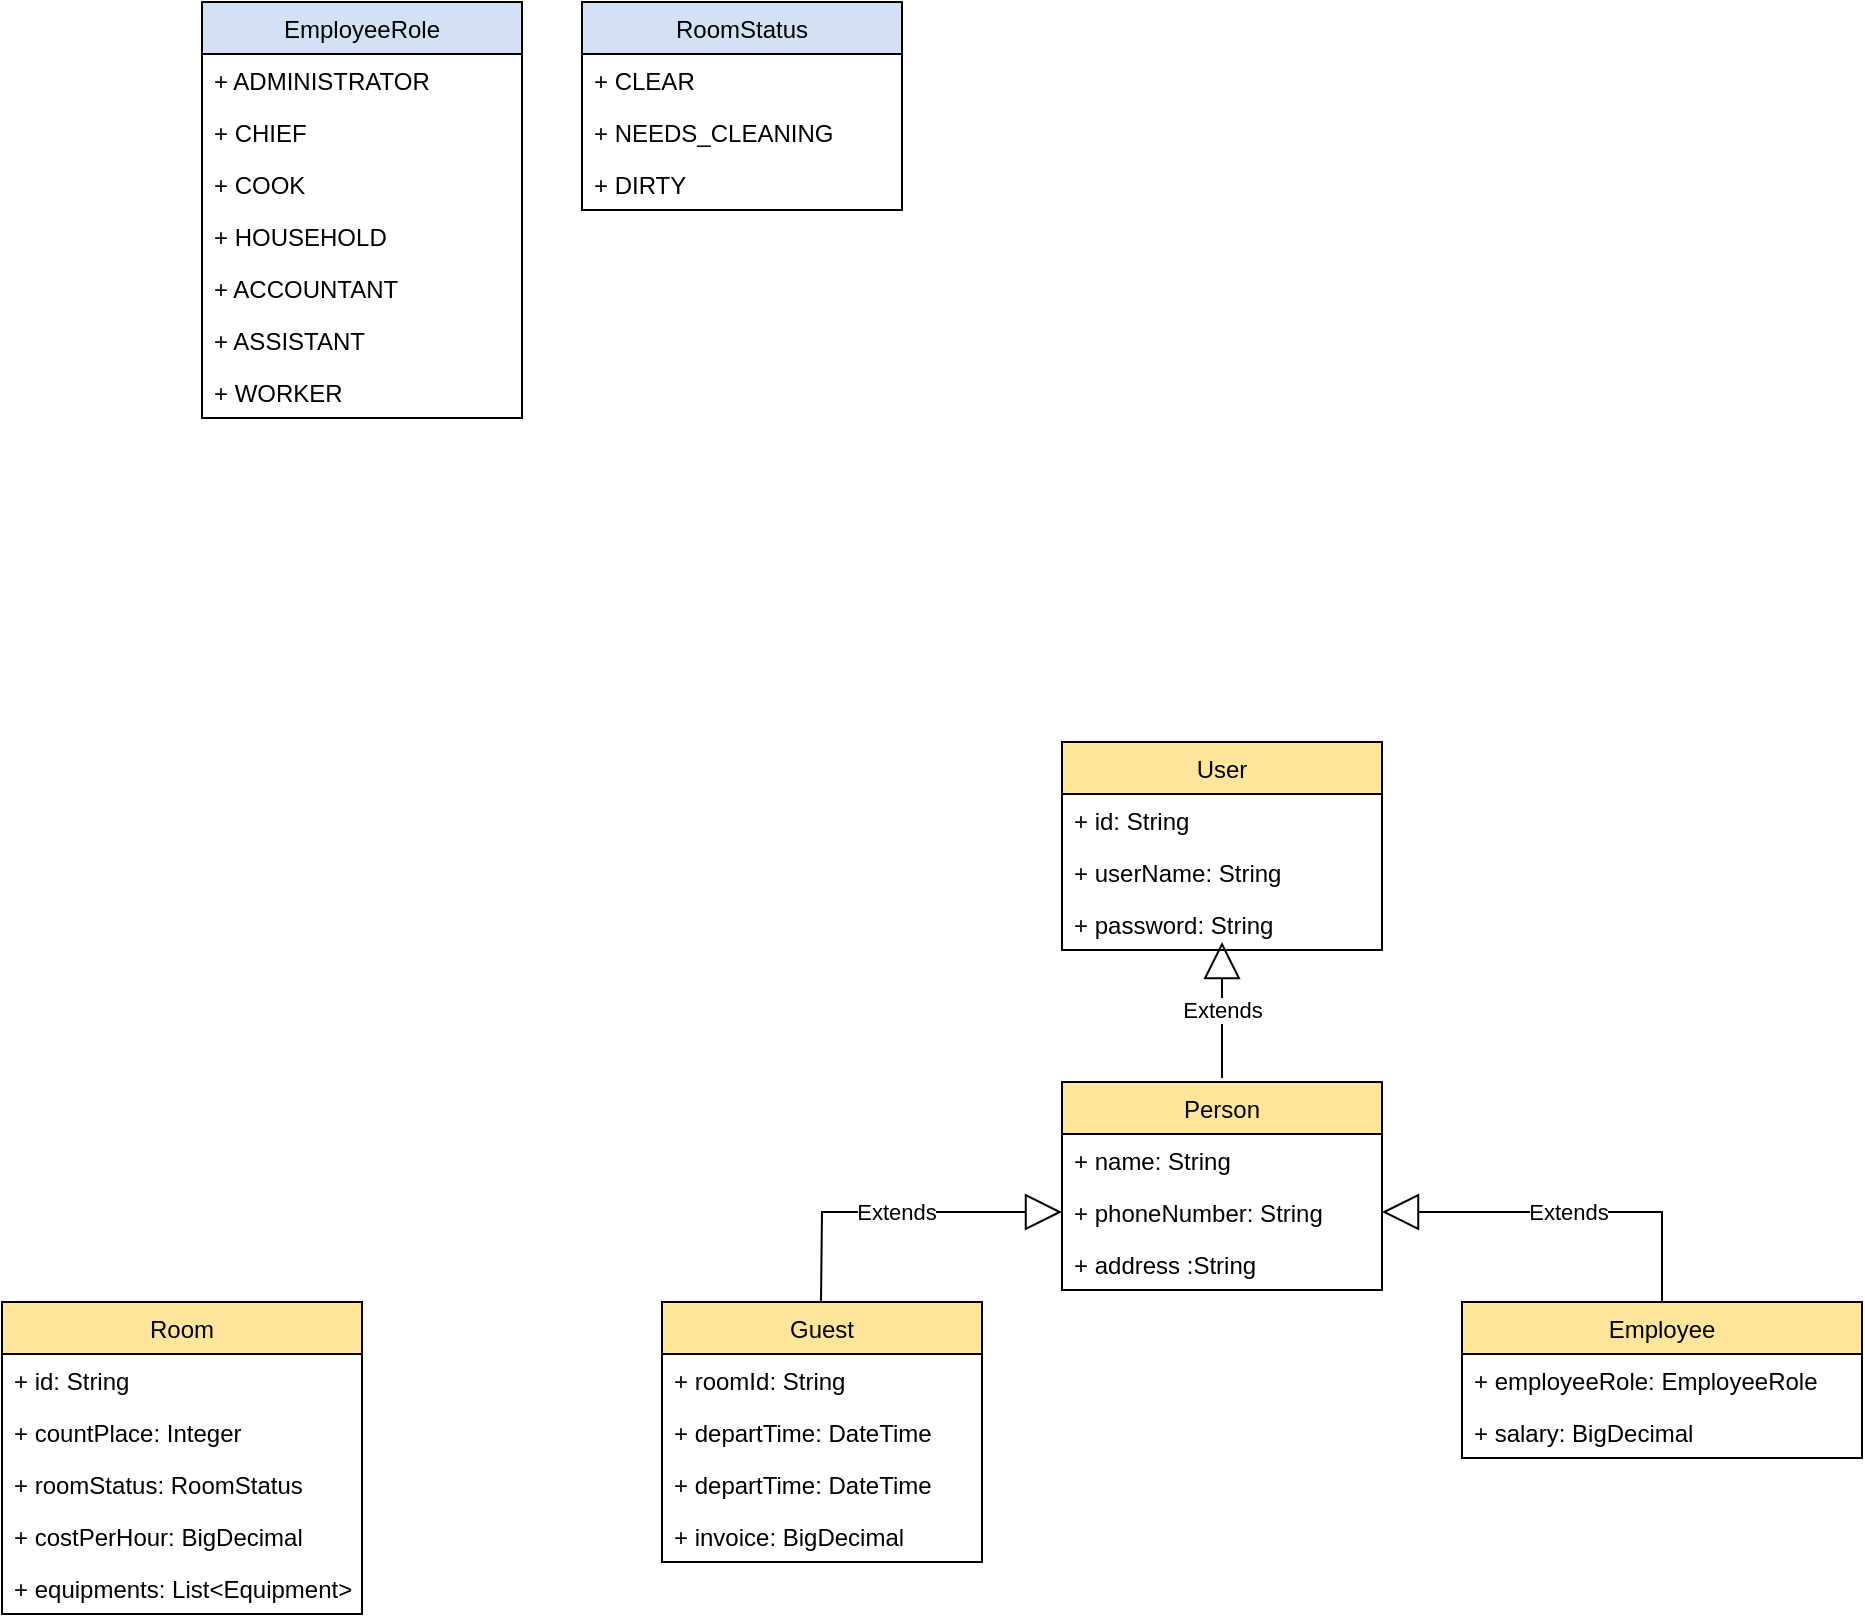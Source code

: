 <mxfile version="16.1.2" type="github">
  <diagram id="Oru-AH-HDfScedPfD37b" name="Page-1">
    <mxGraphModel dx="2512" dy="1805" grid="1" gridSize="10" guides="1" tooltips="1" connect="1" arrows="1" fold="1" page="1" pageScale="1" pageWidth="850" pageHeight="1100" math="0" shadow="0">
      <root>
        <mxCell id="0" />
        <mxCell id="1" parent="0" />
        <mxCell id="5zEqLS0mtyX-cwet8jMA-2" value="User" style="swimlane;fontStyle=0;childLayout=stackLayout;horizontal=1;startSize=26;fillColor=#FFE599;horizontalStack=0;resizeParent=1;resizeParentMax=0;resizeLast=0;collapsible=1;marginBottom=0;" vertex="1" parent="1">
          <mxGeometry x="440" y="120" width="160" height="104" as="geometry" />
        </mxCell>
        <mxCell id="5zEqLS0mtyX-cwet8jMA-3" value="+ id: String" style="text;strokeColor=none;fillColor=none;align=left;verticalAlign=top;spacingLeft=4;spacingRight=4;overflow=hidden;rotatable=0;points=[[0,0.5],[1,0.5]];portConstraint=eastwest;" vertex="1" parent="5zEqLS0mtyX-cwet8jMA-2">
          <mxGeometry y="26" width="160" height="26" as="geometry" />
        </mxCell>
        <mxCell id="5zEqLS0mtyX-cwet8jMA-22" value="+ userName: String" style="text;strokeColor=none;fillColor=none;align=left;verticalAlign=top;spacingLeft=4;spacingRight=4;overflow=hidden;rotatable=0;points=[[0,0.5],[1,0.5]];portConstraint=eastwest;" vertex="1" parent="5zEqLS0mtyX-cwet8jMA-2">
          <mxGeometry y="52" width="160" height="26" as="geometry" />
        </mxCell>
        <mxCell id="5zEqLS0mtyX-cwet8jMA-4" value="+ password: String" style="text;strokeColor=none;fillColor=none;align=left;verticalAlign=top;spacingLeft=4;spacingRight=4;overflow=hidden;rotatable=0;points=[[0,0.5],[1,0.5]];portConstraint=eastwest;" vertex="1" parent="5zEqLS0mtyX-cwet8jMA-2">
          <mxGeometry y="78" width="160" height="26" as="geometry" />
        </mxCell>
        <mxCell id="5zEqLS0mtyX-cwet8jMA-6" value="Person" style="swimlane;fontStyle=0;childLayout=stackLayout;horizontal=1;startSize=26;fillColor=#FFE599;horizontalStack=0;resizeParent=1;resizeParentMax=0;resizeLast=0;collapsible=1;marginBottom=0;" vertex="1" parent="1">
          <mxGeometry x="440" y="290" width="160" height="104" as="geometry" />
        </mxCell>
        <mxCell id="5zEqLS0mtyX-cwet8jMA-7" value="+ name: String" style="text;strokeColor=none;fillColor=none;align=left;verticalAlign=top;spacingLeft=4;spacingRight=4;overflow=hidden;rotatable=0;points=[[0,0.5],[1,0.5]];portConstraint=eastwest;" vertex="1" parent="5zEqLS0mtyX-cwet8jMA-6">
          <mxGeometry y="26" width="160" height="26" as="geometry" />
        </mxCell>
        <mxCell id="5zEqLS0mtyX-cwet8jMA-8" value="+ phoneNumber: String&#xa;" style="text;strokeColor=none;fillColor=none;align=left;verticalAlign=top;spacingLeft=4;spacingRight=4;overflow=hidden;rotatable=0;points=[[0,0.5],[1,0.5]];portConstraint=eastwest;" vertex="1" parent="5zEqLS0mtyX-cwet8jMA-6">
          <mxGeometry y="52" width="160" height="26" as="geometry" />
        </mxCell>
        <mxCell id="5zEqLS0mtyX-cwet8jMA-9" value="+ address :String" style="text;strokeColor=none;fillColor=none;align=left;verticalAlign=top;spacingLeft=4;spacingRight=4;overflow=hidden;rotatable=0;points=[[0,0.5],[1,0.5]];portConstraint=eastwest;" vertex="1" parent="5zEqLS0mtyX-cwet8jMA-6">
          <mxGeometry y="78" width="160" height="26" as="geometry" />
        </mxCell>
        <mxCell id="5zEqLS0mtyX-cwet8jMA-10" value="Extends" style="endArrow=block;endSize=16;endFill=0;html=1;rounded=0;" edge="1" parent="1">
          <mxGeometry width="160" relative="1" as="geometry">
            <mxPoint x="520" y="288" as="sourcePoint" />
            <mxPoint x="520" y="220" as="targetPoint" />
          </mxGeometry>
        </mxCell>
        <mxCell id="5zEqLS0mtyX-cwet8jMA-11" value="Guest" style="swimlane;fontStyle=0;childLayout=stackLayout;horizontal=1;startSize=26;fillColor=#FFE599;horizontalStack=0;resizeParent=1;resizeParentMax=0;resizeLast=0;collapsible=1;marginBottom=0;" vertex="1" parent="1">
          <mxGeometry x="240" y="400" width="160" height="130" as="geometry" />
        </mxCell>
        <mxCell id="5zEqLS0mtyX-cwet8jMA-12" value="+ roomId: String" style="text;strokeColor=none;fillColor=none;align=left;verticalAlign=top;spacingLeft=4;spacingRight=4;overflow=hidden;rotatable=0;points=[[0,0.5],[1,0.5]];portConstraint=eastwest;" vertex="1" parent="5zEqLS0mtyX-cwet8jMA-11">
          <mxGeometry y="26" width="160" height="26" as="geometry" />
        </mxCell>
        <mxCell id="5zEqLS0mtyX-cwet8jMA-15" value="+ departTime: DateTime" style="text;strokeColor=none;fillColor=none;align=left;verticalAlign=top;spacingLeft=4;spacingRight=4;overflow=hidden;rotatable=0;points=[[0,0.5],[1,0.5]];portConstraint=eastwest;" vertex="1" parent="5zEqLS0mtyX-cwet8jMA-11">
          <mxGeometry y="52" width="160" height="26" as="geometry" />
        </mxCell>
        <mxCell id="5zEqLS0mtyX-cwet8jMA-14" value="+ departTime: DateTime" style="text;strokeColor=none;fillColor=none;align=left;verticalAlign=top;spacingLeft=4;spacingRight=4;overflow=hidden;rotatable=0;points=[[0,0.5],[1,0.5]];portConstraint=eastwest;" vertex="1" parent="5zEqLS0mtyX-cwet8jMA-11">
          <mxGeometry y="78" width="160" height="26" as="geometry" />
        </mxCell>
        <mxCell id="5zEqLS0mtyX-cwet8jMA-13" value="+ invoice: BigDecimal" style="text;strokeColor=none;fillColor=none;align=left;verticalAlign=top;spacingLeft=4;spacingRight=4;overflow=hidden;rotatable=0;points=[[0,0.5],[1,0.5]];portConstraint=eastwest;" vertex="1" parent="5zEqLS0mtyX-cwet8jMA-11">
          <mxGeometry y="104" width="160" height="26" as="geometry" />
        </mxCell>
        <mxCell id="5zEqLS0mtyX-cwet8jMA-16" value="Extends" style="endArrow=block;endSize=16;endFill=0;html=1;rounded=0;entryX=0;entryY=0.5;entryDx=0;entryDy=0;fillColor=#FFE599;" edge="1" parent="1" target="5zEqLS0mtyX-cwet8jMA-8">
          <mxGeometry width="160" relative="1" as="geometry">
            <mxPoint x="319.5" y="400" as="sourcePoint" />
            <mxPoint x="319.5" y="300" as="targetPoint" />
            <Array as="points">
              <mxPoint x="320" y="355" />
            </Array>
          </mxGeometry>
        </mxCell>
        <mxCell id="5zEqLS0mtyX-cwet8jMA-17" value="Employee" style="swimlane;fontStyle=0;childLayout=stackLayout;horizontal=1;startSize=26;fillColor=#FFE599;horizontalStack=0;resizeParent=1;resizeParentMax=0;resizeLast=0;collapsible=1;marginBottom=0;" vertex="1" parent="1">
          <mxGeometry x="640" y="400" width="200" height="78" as="geometry" />
        </mxCell>
        <mxCell id="5zEqLS0mtyX-cwet8jMA-18" value="+ employeeRole: EmployeeRole" style="text;strokeColor=none;fillColor=none;align=left;verticalAlign=top;spacingLeft=4;spacingRight=4;overflow=hidden;rotatable=0;points=[[0,0.5],[1,0.5]];portConstraint=eastwest;" vertex="1" parent="5zEqLS0mtyX-cwet8jMA-17">
          <mxGeometry y="26" width="200" height="26" as="geometry" />
        </mxCell>
        <mxCell id="5zEqLS0mtyX-cwet8jMA-19" value="+ salary: BigDecimal" style="text;strokeColor=none;fillColor=none;align=left;verticalAlign=top;spacingLeft=4;spacingRight=4;overflow=hidden;rotatable=0;points=[[0,0.5],[1,0.5]];portConstraint=eastwest;" vertex="1" parent="5zEqLS0mtyX-cwet8jMA-17">
          <mxGeometry y="52" width="200" height="26" as="geometry" />
        </mxCell>
        <mxCell id="5zEqLS0mtyX-cwet8jMA-23" value="Extends" style="endArrow=block;endSize=16;endFill=0;html=1;rounded=0;entryX=1;entryY=0.5;entryDx=0;entryDy=0;fillColor=#FFE599;exitX=0.5;exitY=0;exitDx=0;exitDy=0;" edge="1" parent="1" source="5zEqLS0mtyX-cwet8jMA-17" target="5zEqLS0mtyX-cwet8jMA-8">
          <mxGeometry width="160" relative="1" as="geometry">
            <mxPoint x="670" y="385" as="sourcePoint" />
            <mxPoint x="790.5" y="340" as="targetPoint" />
            <Array as="points">
              <mxPoint x="740" y="355" />
            </Array>
          </mxGeometry>
        </mxCell>
        <mxCell id="5zEqLS0mtyX-cwet8jMA-24" value="EmployeeRole" style="swimlane;fontStyle=0;childLayout=stackLayout;horizontal=1;startSize=26;fillColor=#D4E1F5;horizontalStack=0;resizeParent=1;resizeParentMax=0;resizeLast=0;collapsible=1;marginBottom=0;" vertex="1" parent="1">
          <mxGeometry x="10" y="-250" width="160" height="208" as="geometry" />
        </mxCell>
        <mxCell id="5zEqLS0mtyX-cwet8jMA-25" value="+ ADMINISTRATOR" style="text;strokeColor=none;fillColor=none;align=left;verticalAlign=top;spacingLeft=4;spacingRight=4;overflow=hidden;rotatable=0;points=[[0,0.5],[1,0.5]];portConstraint=eastwest;" vertex="1" parent="5zEqLS0mtyX-cwet8jMA-24">
          <mxGeometry y="26" width="160" height="26" as="geometry" />
        </mxCell>
        <mxCell id="5zEqLS0mtyX-cwet8jMA-26" value="+ CHIEF" style="text;strokeColor=none;fillColor=none;align=left;verticalAlign=top;spacingLeft=4;spacingRight=4;overflow=hidden;rotatable=0;points=[[0,0.5],[1,0.5]];portConstraint=eastwest;" vertex="1" parent="5zEqLS0mtyX-cwet8jMA-24">
          <mxGeometry y="52" width="160" height="26" as="geometry" />
        </mxCell>
        <mxCell id="5zEqLS0mtyX-cwet8jMA-27" value="+ COOK" style="text;strokeColor=none;fillColor=none;align=left;verticalAlign=top;spacingLeft=4;spacingRight=4;overflow=hidden;rotatable=0;points=[[0,0.5],[1,0.5]];portConstraint=eastwest;" vertex="1" parent="5zEqLS0mtyX-cwet8jMA-24">
          <mxGeometry y="78" width="160" height="26" as="geometry" />
        </mxCell>
        <mxCell id="5zEqLS0mtyX-cwet8jMA-29" value="+ HOUSEHOLD" style="text;strokeColor=none;fillColor=none;align=left;verticalAlign=top;spacingLeft=4;spacingRight=4;overflow=hidden;rotatable=0;points=[[0,0.5],[1,0.5]];portConstraint=eastwest;" vertex="1" parent="5zEqLS0mtyX-cwet8jMA-24">
          <mxGeometry y="104" width="160" height="26" as="geometry" />
        </mxCell>
        <mxCell id="5zEqLS0mtyX-cwet8jMA-28" value="+ ACCOUNTANT" style="text;strokeColor=none;fillColor=none;align=left;verticalAlign=top;spacingLeft=4;spacingRight=4;overflow=hidden;rotatable=0;points=[[0,0.5],[1,0.5]];portConstraint=eastwest;" vertex="1" parent="5zEqLS0mtyX-cwet8jMA-24">
          <mxGeometry y="130" width="160" height="26" as="geometry" />
        </mxCell>
        <mxCell id="5zEqLS0mtyX-cwet8jMA-30" value="+ ASSISTANT" style="text;strokeColor=none;fillColor=none;align=left;verticalAlign=top;spacingLeft=4;spacingRight=4;overflow=hidden;rotatable=0;points=[[0,0.5],[1,0.5]];portConstraint=eastwest;" vertex="1" parent="5zEqLS0mtyX-cwet8jMA-24">
          <mxGeometry y="156" width="160" height="26" as="geometry" />
        </mxCell>
        <mxCell id="5zEqLS0mtyX-cwet8jMA-31" value="+ WORKER" style="text;strokeColor=none;fillColor=none;align=left;verticalAlign=top;spacingLeft=4;spacingRight=4;overflow=hidden;rotatable=0;points=[[0,0.5],[1,0.5]];portConstraint=eastwest;" vertex="1" parent="5zEqLS0mtyX-cwet8jMA-24">
          <mxGeometry y="182" width="160" height="26" as="geometry" />
        </mxCell>
        <mxCell id="5zEqLS0mtyX-cwet8jMA-32" value="Room" style="swimlane;fontStyle=0;childLayout=stackLayout;horizontal=1;startSize=26;fillColor=#FFE599;horizontalStack=0;resizeParent=1;resizeParentMax=0;resizeLast=0;collapsible=1;marginBottom=0;" vertex="1" parent="1">
          <mxGeometry x="-90" y="400" width="180" height="156" as="geometry" />
        </mxCell>
        <mxCell id="5zEqLS0mtyX-cwet8jMA-33" value="+ id: String" style="text;strokeColor=none;fillColor=none;align=left;verticalAlign=top;spacingLeft=4;spacingRight=4;overflow=hidden;rotatable=0;points=[[0,0.5],[1,0.5]];portConstraint=eastwest;" vertex="1" parent="5zEqLS0mtyX-cwet8jMA-32">
          <mxGeometry y="26" width="180" height="26" as="geometry" />
        </mxCell>
        <mxCell id="5zEqLS0mtyX-cwet8jMA-34" value="+ countPlace: Integer" style="text;strokeColor=none;fillColor=none;align=left;verticalAlign=top;spacingLeft=4;spacingRight=4;overflow=hidden;rotatable=0;points=[[0,0.5],[1,0.5]];portConstraint=eastwest;" vertex="1" parent="5zEqLS0mtyX-cwet8jMA-32">
          <mxGeometry y="52" width="180" height="26" as="geometry" />
        </mxCell>
        <mxCell id="5zEqLS0mtyX-cwet8jMA-40" value="+ roomStatus: RoomStatus" style="text;strokeColor=none;fillColor=none;align=left;verticalAlign=top;spacingLeft=4;spacingRight=4;overflow=hidden;rotatable=0;points=[[0,0.5],[1,0.5]];portConstraint=eastwest;" vertex="1" parent="5zEqLS0mtyX-cwet8jMA-32">
          <mxGeometry y="78" width="180" height="26" as="geometry" />
        </mxCell>
        <mxCell id="5zEqLS0mtyX-cwet8jMA-35" value="+ costPerHour: BigDecimal" style="text;strokeColor=none;fillColor=none;align=left;verticalAlign=top;spacingLeft=4;spacingRight=4;overflow=hidden;rotatable=0;points=[[0,0.5],[1,0.5]];portConstraint=eastwest;" vertex="1" parent="5zEqLS0mtyX-cwet8jMA-32">
          <mxGeometry y="104" width="180" height="26" as="geometry" />
        </mxCell>
        <mxCell id="5zEqLS0mtyX-cwet8jMA-36" value="+ equipments: List&lt;Equipment&gt;" style="text;strokeColor=none;fillColor=none;align=left;verticalAlign=top;spacingLeft=4;spacingRight=4;overflow=hidden;rotatable=0;points=[[0,0.5],[1,0.5]];portConstraint=eastwest;" vertex="1" parent="5zEqLS0mtyX-cwet8jMA-32">
          <mxGeometry y="130" width="180" height="26" as="geometry" />
        </mxCell>
        <mxCell id="5zEqLS0mtyX-cwet8jMA-41" value="RoomStatus" style="swimlane;fontStyle=0;childLayout=stackLayout;horizontal=1;startSize=26;fillColor=#D4E1F5;horizontalStack=0;resizeParent=1;resizeParentMax=0;resizeLast=0;collapsible=1;marginBottom=0;" vertex="1" parent="1">
          <mxGeometry x="200" y="-250" width="160" height="104" as="geometry" />
        </mxCell>
        <mxCell id="5zEqLS0mtyX-cwet8jMA-42" value="+ CLEAR" style="text;strokeColor=none;fillColor=none;align=left;verticalAlign=top;spacingLeft=4;spacingRight=4;overflow=hidden;rotatable=0;points=[[0,0.5],[1,0.5]];portConstraint=eastwest;" vertex="1" parent="5zEqLS0mtyX-cwet8jMA-41">
          <mxGeometry y="26" width="160" height="26" as="geometry" />
        </mxCell>
        <mxCell id="5zEqLS0mtyX-cwet8jMA-43" value="+ NEEDS_CLEANING" style="text;strokeColor=none;fillColor=none;align=left;verticalAlign=top;spacingLeft=4;spacingRight=4;overflow=hidden;rotatable=0;points=[[0,0.5],[1,0.5]];portConstraint=eastwest;" vertex="1" parent="5zEqLS0mtyX-cwet8jMA-41">
          <mxGeometry y="52" width="160" height="26" as="geometry" />
        </mxCell>
        <mxCell id="5zEqLS0mtyX-cwet8jMA-44" value="+ DIRTY" style="text;strokeColor=none;fillColor=none;align=left;verticalAlign=top;spacingLeft=4;spacingRight=4;overflow=hidden;rotatable=0;points=[[0,0.5],[1,0.5]];portConstraint=eastwest;" vertex="1" parent="5zEqLS0mtyX-cwet8jMA-41">
          <mxGeometry y="78" width="160" height="26" as="geometry" />
        </mxCell>
      </root>
    </mxGraphModel>
  </diagram>
</mxfile>
